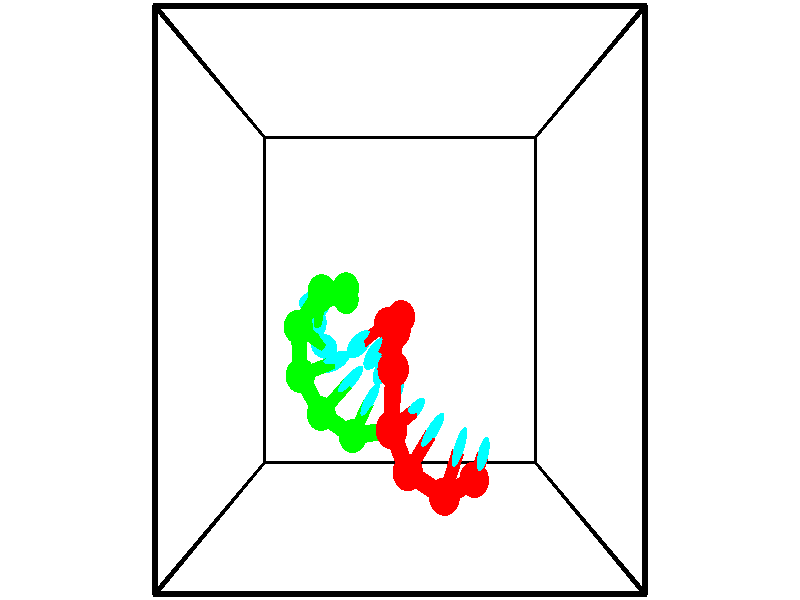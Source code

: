 // switches for output
#declare DRAW_BASES = 1; // possible values are 0, 1; only relevant for DNA ribbons
#declare DRAW_BASES_TYPE = 3; // possible values are 1, 2, 3; only relevant for DNA ribbons
#declare DRAW_FOG = 0; // set to 1 to enable fog

#include "colors.inc"

#include "transforms.inc"
background { rgb <1, 1, 1>}

#default {
   normal{
       ripples 0.25
       frequency 0.20
       turbulence 0.2
       lambda 5
   }
	finish {
		phong 0.1
		phong_size 40.
	}
}

// original window dimensions: 1024x640


// camera settings

camera {
	sky <-0, 1, 0>
	up <-0, 1, 0>
	right 1.6 * <1, 0, 0>
	location <2.5, 2.5, 11.1562>
	look_at <2.5, 2.5, 2.5>
	direction <0, 0, -8.6562>
	angle 67.0682
}


# declare cpy_camera_pos = <2.5, 2.5, 11.1562>;
# if (DRAW_FOG = 1)
fog {
	fog_type 2
	up vnormalize(cpy_camera_pos)
	color rgbt<1,1,1,0.3>
	distance 1e-5
	fog_alt 3e-3
	fog_offset 4
}
# end


// LIGHTS

# declare lum = 6;
global_settings {
	ambient_light rgb lum * <0.05, 0.05, 0.05>
	max_trace_level 15
}# declare cpy_direct_light_amount = 0.25;
light_source
{	1000 * <-1, -1, 1>,
	rgb lum * cpy_direct_light_amount
	parallel
}

light_source
{	1000 * <1, 1, -1>,
	rgb lum * cpy_direct_light_amount
	parallel
}

// strand 0

// nucleotide -1

// particle -1
sphere {
	<3.761641, -0.048707, 0.883812> 0.250000
	pigment { color rgbt <1,0,0,0> }
	no_shadow
}
cylinder {
	<3.808754, 0.220184, 1.176178>,  <3.837022, 0.381519, 1.351597>, 0.100000
	pigment { color rgbt <1,0,0,0> }
	no_shadow
}
cylinder {
	<3.808754, 0.220184, 1.176178>,  <3.761641, -0.048707, 0.883812>, 0.100000
	pigment { color rgbt <1,0,0,0> }
	no_shadow
}

// particle -1
sphere {
	<3.808754, 0.220184, 1.176178> 0.100000
	pigment { color rgbt <1,0,0,0> }
	no_shadow
}
sphere {
	0, 1
	scale<0.080000,0.200000,0.300000>
	matrix <-0.966642, 0.246193, -0.070658,
		-0.227444, -0.698210, 0.678801,
		0.117782, 0.672229, 0.730915,
		3.844089, 0.421853, 1.395452>
	pigment { color rgbt <0,1,1,0> }
	no_shadow
}
cylinder {
	<3.218623, -0.158330, 1.362166>,  <3.761641, -0.048707, 0.883812>, 0.130000
	pigment { color rgbt <1,0,0,0> }
	no_shadow
}

// nucleotide -1

// particle -1
sphere {
	<3.218623, -0.158330, 1.362166> 0.250000
	pigment { color rgbt <1,0,0,0> }
	no_shadow
}
cylinder {
	<3.358795, 0.216034, 1.347900>,  <3.442899, 0.440652, 1.339341>, 0.100000
	pigment { color rgbt <1,0,0,0> }
	no_shadow
}
cylinder {
	<3.358795, 0.216034, 1.347900>,  <3.218623, -0.158330, 1.362166>, 0.100000
	pigment { color rgbt <1,0,0,0> }
	no_shadow
}

// particle -1
sphere {
	<3.358795, 0.216034, 1.347900> 0.100000
	pigment { color rgbt <1,0,0,0> }
	no_shadow
}
sphere {
	0, 1
	scale<0.080000,0.200000,0.300000>
	matrix <-0.924220, 0.339385, -0.175031,
		-0.151709, 0.094297, 0.983917,
		0.350431, 0.935909, -0.035663,
		3.463924, 0.496807, 1.337201>
	pigment { color rgbt <0,1,1,0> }
	no_shadow
}
cylinder {
	<2.629348, 0.135209, 1.223723>,  <3.218623, -0.158330, 1.362166>, 0.130000
	pigment { color rgbt <1,0,0,0> }
	no_shadow
}

// nucleotide -1

// particle -1
sphere {
	<2.629348, 0.135209, 1.223723> 0.250000
	pigment { color rgbt <1,0,0,0> }
	no_shadow
}
cylinder {
	<2.862083, 0.460518, 1.226585>,  <3.001725, 0.655703, 1.228303>, 0.100000
	pigment { color rgbt <1,0,0,0> }
	no_shadow
}
cylinder {
	<2.862083, 0.460518, 1.226585>,  <2.629348, 0.135209, 1.223723>, 0.100000
	pigment { color rgbt <1,0,0,0> }
	no_shadow
}

// particle -1
sphere {
	<2.862083, 0.460518, 1.226585> 0.100000
	pigment { color rgbt <1,0,0,0> }
	no_shadow
}
sphere {
	0, 1
	scale<0.080000,0.200000,0.300000>
	matrix <-0.758025, 0.545459, -0.357593,
		-0.294724, 0.202638, 0.933850,
		0.581839, 0.813273, 0.007155,
		3.036635, 0.704500, 1.228732>
	pigment { color rgbt <0,1,1,0> }
	no_shadow
}
cylinder {
	<2.366758, 0.798702, 1.655709>,  <2.629348, 0.135209, 1.223723>, 0.130000
	pigment { color rgbt <1,0,0,0> }
	no_shadow
}

// nucleotide -1

// particle -1
sphere {
	<2.366758, 0.798702, 1.655709> 0.250000
	pigment { color rgbt <1,0,0,0> }
	no_shadow
}
cylinder {
	<2.577339, 0.889198, 1.327888>,  <2.703688, 0.943496, 1.131196>, 0.100000
	pigment { color rgbt <1,0,0,0> }
	no_shadow
}
cylinder {
	<2.577339, 0.889198, 1.327888>,  <2.366758, 0.798702, 1.655709>, 0.100000
	pigment { color rgbt <1,0,0,0> }
	no_shadow
}

// particle -1
sphere {
	<2.577339, 0.889198, 1.327888> 0.100000
	pigment { color rgbt <1,0,0,0> }
	no_shadow
}
sphere {
	0, 1
	scale<0.080000,0.200000,0.300000>
	matrix <-0.748162, 0.581164, -0.320161,
		0.403859, 0.781705, 0.475221,
		0.526453, 0.226242, -0.819550,
		2.735275, 0.957071, 1.082024>
	pigment { color rgbt <0,1,1,0> }
	no_shadow
}
cylinder {
	<2.392406, 1.585247, 1.571010>,  <2.366758, 0.798702, 1.655709>, 0.130000
	pigment { color rgbt <1,0,0,0> }
	no_shadow
}

// nucleotide -1

// particle -1
sphere {
	<2.392406, 1.585247, 1.571010> 0.250000
	pigment { color rgbt <1,0,0,0> }
	no_shadow
}
cylinder {
	<2.402733, 1.377647, 1.229256>,  <2.408929, 1.253088, 1.024203>, 0.100000
	pigment { color rgbt <1,0,0,0> }
	no_shadow
}
cylinder {
	<2.402733, 1.377647, 1.229256>,  <2.392406, 1.585247, 1.571010>, 0.100000
	pigment { color rgbt <1,0,0,0> }
	no_shadow
}

// particle -1
sphere {
	<2.402733, 1.377647, 1.229256> 0.100000
	pigment { color rgbt <1,0,0,0> }
	no_shadow
}
sphere {
	0, 1
	scale<0.080000,0.200000,0.300000>
	matrix <-0.667265, 0.627459, -0.401314,
		0.744373, 0.580461, -0.330111,
		0.025816, -0.518999, -0.854385,
		2.410478, 1.221948, 0.972940>
	pigment { color rgbt <0,1,1,0> }
	no_shadow
}
cylinder {
	<2.426634, 2.082737, 1.141512>,  <2.392406, 1.585247, 1.571010>, 0.130000
	pigment { color rgbt <1,0,0,0> }
	no_shadow
}

// nucleotide -1

// particle -1
sphere {
	<2.426634, 2.082737, 1.141512> 0.250000
	pigment { color rgbt <1,0,0,0> }
	no_shadow
}
cylinder {
	<2.305038, 1.759796, 0.939217>,  <2.232081, 1.566031, 0.817839>, 0.100000
	pigment { color rgbt <1,0,0,0> }
	no_shadow
}
cylinder {
	<2.305038, 1.759796, 0.939217>,  <2.426634, 2.082737, 1.141512>, 0.100000
	pigment { color rgbt <1,0,0,0> }
	no_shadow
}

// particle -1
sphere {
	<2.305038, 1.759796, 0.939217> 0.100000
	pigment { color rgbt <1,0,0,0> }
	no_shadow
}
sphere {
	0, 1
	scale<0.080000,0.200000,0.300000>
	matrix <-0.605114, 0.573653, -0.552050,
		0.735818, 0.138212, -0.662925,
		-0.303989, -0.807353, -0.505738,
		2.213842, 1.517590, 0.787495>
	pigment { color rgbt <0,1,1,0> }
	no_shadow
}
cylinder {
	<2.518530, 2.248303, 0.458693>,  <2.426634, 2.082737, 1.141512>, 0.130000
	pigment { color rgbt <1,0,0,0> }
	no_shadow
}

// nucleotide -1

// particle -1
sphere {
	<2.518530, 2.248303, 0.458693> 0.250000
	pigment { color rgbt <1,0,0,0> }
	no_shadow
}
cylinder {
	<2.264862, 1.939514, 0.441315>,  <2.112662, 1.754241, 0.430888>, 0.100000
	pigment { color rgbt <1,0,0,0> }
	no_shadow
}
cylinder {
	<2.264862, 1.939514, 0.441315>,  <2.518530, 2.248303, 0.458693>, 0.100000
	pigment { color rgbt <1,0,0,0> }
	no_shadow
}

// particle -1
sphere {
	<2.264862, 1.939514, 0.441315> 0.100000
	pigment { color rgbt <1,0,0,0> }
	no_shadow
}
sphere {
	0, 1
	scale<0.080000,0.200000,0.300000>
	matrix <-0.565674, 0.501536, -0.654580,
		0.527110, -0.390534, -0.754744,
		-0.634167, -0.771975, -0.043450,
		2.074611, 1.707922, 0.428281>
	pigment { color rgbt <0,1,1,0> }
	no_shadow
}
cylinder {
	<2.260551, 2.134909, -0.263395>,  <2.518530, 2.248303, 0.458693>, 0.130000
	pigment { color rgbt <1,0,0,0> }
	no_shadow
}

// nucleotide -1

// particle -1
sphere {
	<2.260551, 2.134909, -0.263395> 0.250000
	pigment { color rgbt <1,0,0,0> }
	no_shadow
}
cylinder {
	<1.973137, 1.958153, -0.048569>,  <1.800688, 1.852099, 0.080327>, 0.100000
	pigment { color rgbt <1,0,0,0> }
	no_shadow
}
cylinder {
	<1.973137, 1.958153, -0.048569>,  <2.260551, 2.134909, -0.263395>, 0.100000
	pigment { color rgbt <1,0,0,0> }
	no_shadow
}

// particle -1
sphere {
	<1.973137, 1.958153, -0.048569> 0.100000
	pigment { color rgbt <1,0,0,0> }
	no_shadow
}
sphere {
	0, 1
	scale<0.080000,0.200000,0.300000>
	matrix <-0.691119, 0.367227, -0.622494,
		0.077849, -0.818460, -0.569265,
		-0.718536, -0.441891, 0.537066,
		1.757576, 1.825586, 0.112551>
	pigment { color rgbt <0,1,1,0> }
	no_shadow
}
// strand 1

// nucleotide -1

// particle -1
sphere {
	<1.411061, 2.511109, -1.080884> 0.250000
	pigment { color rgbt <0,1,0,0> }
	no_shadow
}
cylinder {
	<1.059853, 2.489525, -0.890656>,  <0.849128, 2.476574, -0.776518>, 0.100000
	pigment { color rgbt <0,1,0,0> }
	no_shadow
}
cylinder {
	<1.059853, 2.489525, -0.890656>,  <1.411061, 2.511109, -1.080884>, 0.100000
	pigment { color rgbt <0,1,0,0> }
	no_shadow
}

// particle -1
sphere {
	<1.059853, 2.489525, -0.890656> 0.100000
	pigment { color rgbt <0,1,0,0> }
	no_shadow
}
sphere {
	0, 1
	scale<0.080000,0.200000,0.300000>
	matrix <0.437800, -0.492089, 0.752449,
		0.193421, 0.868871, 0.455688,
		-0.878020, -0.053960, 0.475572,
		0.796447, 2.473337, -0.747984>
	pigment { color rgbt <0,1,1,0> }
	no_shadow
}
cylinder {
	<1.469219, 2.690412, -0.347912>,  <1.411061, 2.511109, -1.080884>, 0.130000
	pigment { color rgbt <0,1,0,0> }
	no_shadow
}

// nucleotide -1

// particle -1
sphere {
	<1.469219, 2.690412, -0.347912> 0.250000
	pigment { color rgbt <0,1,0,0> }
	no_shadow
}
cylinder {
	<1.133373, 2.476501, -0.385994>,  <0.931866, 2.348155, -0.408843>, 0.100000
	pigment { color rgbt <0,1,0,0> }
	no_shadow
}
cylinder {
	<1.133373, 2.476501, -0.385994>,  <1.469219, 2.690412, -0.347912>, 0.100000
	pigment { color rgbt <0,1,0,0> }
	no_shadow
}

// particle -1
sphere {
	<1.133373, 2.476501, -0.385994> 0.100000
	pigment { color rgbt <0,1,0,0> }
	no_shadow
}
sphere {
	0, 1
	scale<0.080000,0.200000,0.300000>
	matrix <0.327000, -0.637582, 0.697538,
		-0.433727, 0.554531, 0.710194,
		-0.839614, -0.534775, -0.095205,
		0.881489, 2.316069, -0.414555>
	pigment { color rgbt <0,1,1,0> }
	no_shadow
}
cylinder {
	<1.091270, 2.636891, 0.296843>,  <1.469219, 2.690412, -0.347912>, 0.130000
	pigment { color rgbt <0,1,0,0> }
	no_shadow
}

// nucleotide -1

// particle -1
sphere {
	<1.091270, 2.636891, 0.296843> 0.250000
	pigment { color rgbt <0,1,0,0> }
	no_shadow
}
cylinder {
	<1.002167, 2.322128, 0.066658>,  <0.948705, 2.133271, -0.071453>, 0.100000
	pigment { color rgbt <0,1,0,0> }
	no_shadow
}
cylinder {
	<1.002167, 2.322128, 0.066658>,  <1.091270, 2.636891, 0.296843>, 0.100000
	pigment { color rgbt <0,1,0,0> }
	no_shadow
}

// particle -1
sphere {
	<1.002167, 2.322128, 0.066658> 0.100000
	pigment { color rgbt <0,1,0,0> }
	no_shadow
}
sphere {
	0, 1
	scale<0.080000,0.200000,0.300000>
	matrix <0.383840, -0.613409, 0.690215,
		-0.896128, -0.067135, 0.438688,
		-0.222758, -0.786907, -0.575462,
		0.935340, 2.086056, -0.105981>
	pigment { color rgbt <0,1,1,0> }
	no_shadow
}
cylinder {
	<0.726754, 2.111435, 0.632995>,  <1.091270, 2.636891, 0.296843>, 0.130000
	pigment { color rgbt <0,1,0,0> }
	no_shadow
}

// nucleotide -1

// particle -1
sphere {
	<0.726754, 2.111435, 0.632995> 0.250000
	pigment { color rgbt <0,1,0,0> }
	no_shadow
}
cylinder {
	<0.950634, 1.930908, 0.354988>,  <1.084962, 1.822592, 0.188184>, 0.100000
	pigment { color rgbt <0,1,0,0> }
	no_shadow
}
cylinder {
	<0.950634, 1.930908, 0.354988>,  <0.726754, 2.111435, 0.632995>, 0.100000
	pigment { color rgbt <0,1,0,0> }
	no_shadow
}

// particle -1
sphere {
	<0.950634, 1.930908, 0.354988> 0.100000
	pigment { color rgbt <0,1,0,0> }
	no_shadow
}
sphere {
	0, 1
	scale<0.080000,0.200000,0.300000>
	matrix <0.436586, -0.552269, 0.710205,
		-0.704365, -0.700936, -0.112066,
		0.559699, -0.451317, -0.695018,
		1.118544, 1.795513, 0.146483>
	pigment { color rgbt <0,1,1,0> }
	no_shadow
}
cylinder {
	<0.792231, 1.422054, 0.797664>,  <0.726754, 2.111435, 0.632995>, 0.130000
	pigment { color rgbt <0,1,0,0> }
	no_shadow
}

// nucleotide -1

// particle -1
sphere {
	<0.792231, 1.422054, 0.797664> 0.250000
	pigment { color rgbt <0,1,0,0> }
	no_shadow
}
cylinder {
	<1.107960, 1.514297, 0.570053>,  <1.297397, 1.569644, 0.433487>, 0.100000
	pigment { color rgbt <0,1,0,0> }
	no_shadow
}
cylinder {
	<1.107960, 1.514297, 0.570053>,  <0.792231, 1.422054, 0.797664>, 0.100000
	pigment { color rgbt <0,1,0,0> }
	no_shadow
}

// particle -1
sphere {
	<1.107960, 1.514297, 0.570053> 0.100000
	pigment { color rgbt <0,1,0,0> }
	no_shadow
}
sphere {
	0, 1
	scale<0.080000,0.200000,0.300000>
	matrix <0.552064, -0.672156, 0.493388,
		-0.268694, -0.703580, -0.657858,
		0.789322, 0.230609, -0.569026,
		1.344756, 1.583480, 0.399345>
	pigment { color rgbt <0,1,1,0> }
	no_shadow
}
cylinder {
	<1.115585, 0.833809, 0.539355>,  <0.792231, 1.422054, 0.797664>, 0.130000
	pigment { color rgbt <0,1,0,0> }
	no_shadow
}

// nucleotide -1

// particle -1
sphere {
	<1.115585, 0.833809, 0.539355> 0.250000
	pigment { color rgbt <0,1,0,0> }
	no_shadow
}
cylinder {
	<1.405571, 1.107574, 0.508354>,  <1.579562, 1.271834, 0.489754>, 0.100000
	pigment { color rgbt <0,1,0,0> }
	no_shadow
}
cylinder {
	<1.405571, 1.107574, 0.508354>,  <1.115585, 0.833809, 0.539355>, 0.100000
	pigment { color rgbt <0,1,0,0> }
	no_shadow
}

// particle -1
sphere {
	<1.405571, 1.107574, 0.508354> 0.100000
	pigment { color rgbt <0,1,0,0> }
	no_shadow
}
sphere {
	0, 1
	scale<0.080000,0.200000,0.300000>
	matrix <0.671540, -0.677300, 0.300498,
		0.153173, -0.269896, -0.950629,
		0.724964, 0.684413, -0.077502,
		1.623060, 1.312898, 0.485104>
	pigment { color rgbt <0,1,1,0> }
	no_shadow
}
cylinder {
	<1.646667, 0.454341, 0.264666>,  <1.115585, 0.833809, 0.539355>, 0.130000
	pigment { color rgbt <0,1,0,0> }
	no_shadow
}

// nucleotide -1

// particle -1
sphere {
	<1.646667, 0.454341, 0.264666> 0.250000
	pigment { color rgbt <0,1,0,0> }
	no_shadow
}
cylinder {
	<1.831459, 0.783707, 0.396461>,  <1.942335, 0.981326, 0.475539>, 0.100000
	pigment { color rgbt <0,1,0,0> }
	no_shadow
}
cylinder {
	<1.831459, 0.783707, 0.396461>,  <1.646667, 0.454341, 0.264666>, 0.100000
	pigment { color rgbt <0,1,0,0> }
	no_shadow
}

// particle -1
sphere {
	<1.831459, 0.783707, 0.396461> 0.100000
	pigment { color rgbt <0,1,0,0> }
	no_shadow
}
sphere {
	0, 1
	scale<0.080000,0.200000,0.300000>
	matrix <0.810692, -0.542722, 0.219615,
		0.359655, 0.165656, -0.918263,
		0.461981, 0.823414, 0.329489,
		1.970053, 1.030731, 0.495308>
	pigment { color rgbt <0,1,1,0> }
	no_shadow
}
cylinder {
	<2.328840, 0.480109, -0.110715>,  <1.646667, 0.454341, 0.264666>, 0.130000
	pigment { color rgbt <0,1,0,0> }
	no_shadow
}

// nucleotide -1

// particle -1
sphere {
	<2.328840, 0.480109, -0.110715> 0.250000
	pigment { color rgbt <0,1,0,0> }
	no_shadow
}
cylinder {
	<2.360519, 0.708694, 0.216003>,  <2.379527, 0.845846, 0.412035>, 0.100000
	pigment { color rgbt <0,1,0,0> }
	no_shadow
}
cylinder {
	<2.360519, 0.708694, 0.216003>,  <2.328840, 0.480109, -0.110715>, 0.100000
	pigment { color rgbt <0,1,0,0> }
	no_shadow
}

// particle -1
sphere {
	<2.360519, 0.708694, 0.216003> 0.100000
	pigment { color rgbt <0,1,0,0> }
	no_shadow
}
sphere {
	0, 1
	scale<0.080000,0.200000,0.300000>
	matrix <0.936968, -0.322402, 0.134714,
		0.340321, 0.754643, -0.560978,
		0.079199, 0.571464, 0.816796,
		2.384279, 0.880134, 0.461042>
	pigment { color rgbt <0,1,1,0> }
	no_shadow
}
// box output
cylinder {
	<0.000000, 0.000000, 0.000000>,  <5.000000, 0.000000, 0.000000>, 0.025000
	pigment { color rgbt <0,0,0,0> }
	no_shadow
}
cylinder {
	<0.000000, 0.000000, 0.000000>,  <0.000000, 5.000000, 0.000000>, 0.025000
	pigment { color rgbt <0,0,0,0> }
	no_shadow
}
cylinder {
	<0.000000, 0.000000, 0.000000>,  <0.000000, 0.000000, 5.000000>, 0.025000
	pigment { color rgbt <0,0,0,0> }
	no_shadow
}
cylinder {
	<5.000000, 5.000000, 5.000000>,  <0.000000, 5.000000, 5.000000>, 0.025000
	pigment { color rgbt <0,0,0,0> }
	no_shadow
}
cylinder {
	<5.000000, 5.000000, 5.000000>,  <5.000000, 0.000000, 5.000000>, 0.025000
	pigment { color rgbt <0,0,0,0> }
	no_shadow
}
cylinder {
	<5.000000, 5.000000, 5.000000>,  <5.000000, 5.000000, 0.000000>, 0.025000
	pigment { color rgbt <0,0,0,0> }
	no_shadow
}
cylinder {
	<0.000000, 0.000000, 5.000000>,  <0.000000, 5.000000, 5.000000>, 0.025000
	pigment { color rgbt <0,0,0,0> }
	no_shadow
}
cylinder {
	<0.000000, 0.000000, 5.000000>,  <5.000000, 0.000000, 5.000000>, 0.025000
	pigment { color rgbt <0,0,0,0> }
	no_shadow
}
cylinder {
	<5.000000, 5.000000, 0.000000>,  <0.000000, 5.000000, 0.000000>, 0.025000
	pigment { color rgbt <0,0,0,0> }
	no_shadow
}
cylinder {
	<5.000000, 5.000000, 0.000000>,  <5.000000, 0.000000, 0.000000>, 0.025000
	pigment { color rgbt <0,0,0,0> }
	no_shadow
}
cylinder {
	<5.000000, 0.000000, 5.000000>,  <5.000000, 0.000000, 0.000000>, 0.025000
	pigment { color rgbt <0,0,0,0> }
	no_shadow
}
cylinder {
	<0.000000, 5.000000, 0.000000>,  <0.000000, 5.000000, 5.000000>, 0.025000
	pigment { color rgbt <0,0,0,0> }
	no_shadow
}
// end of box output
